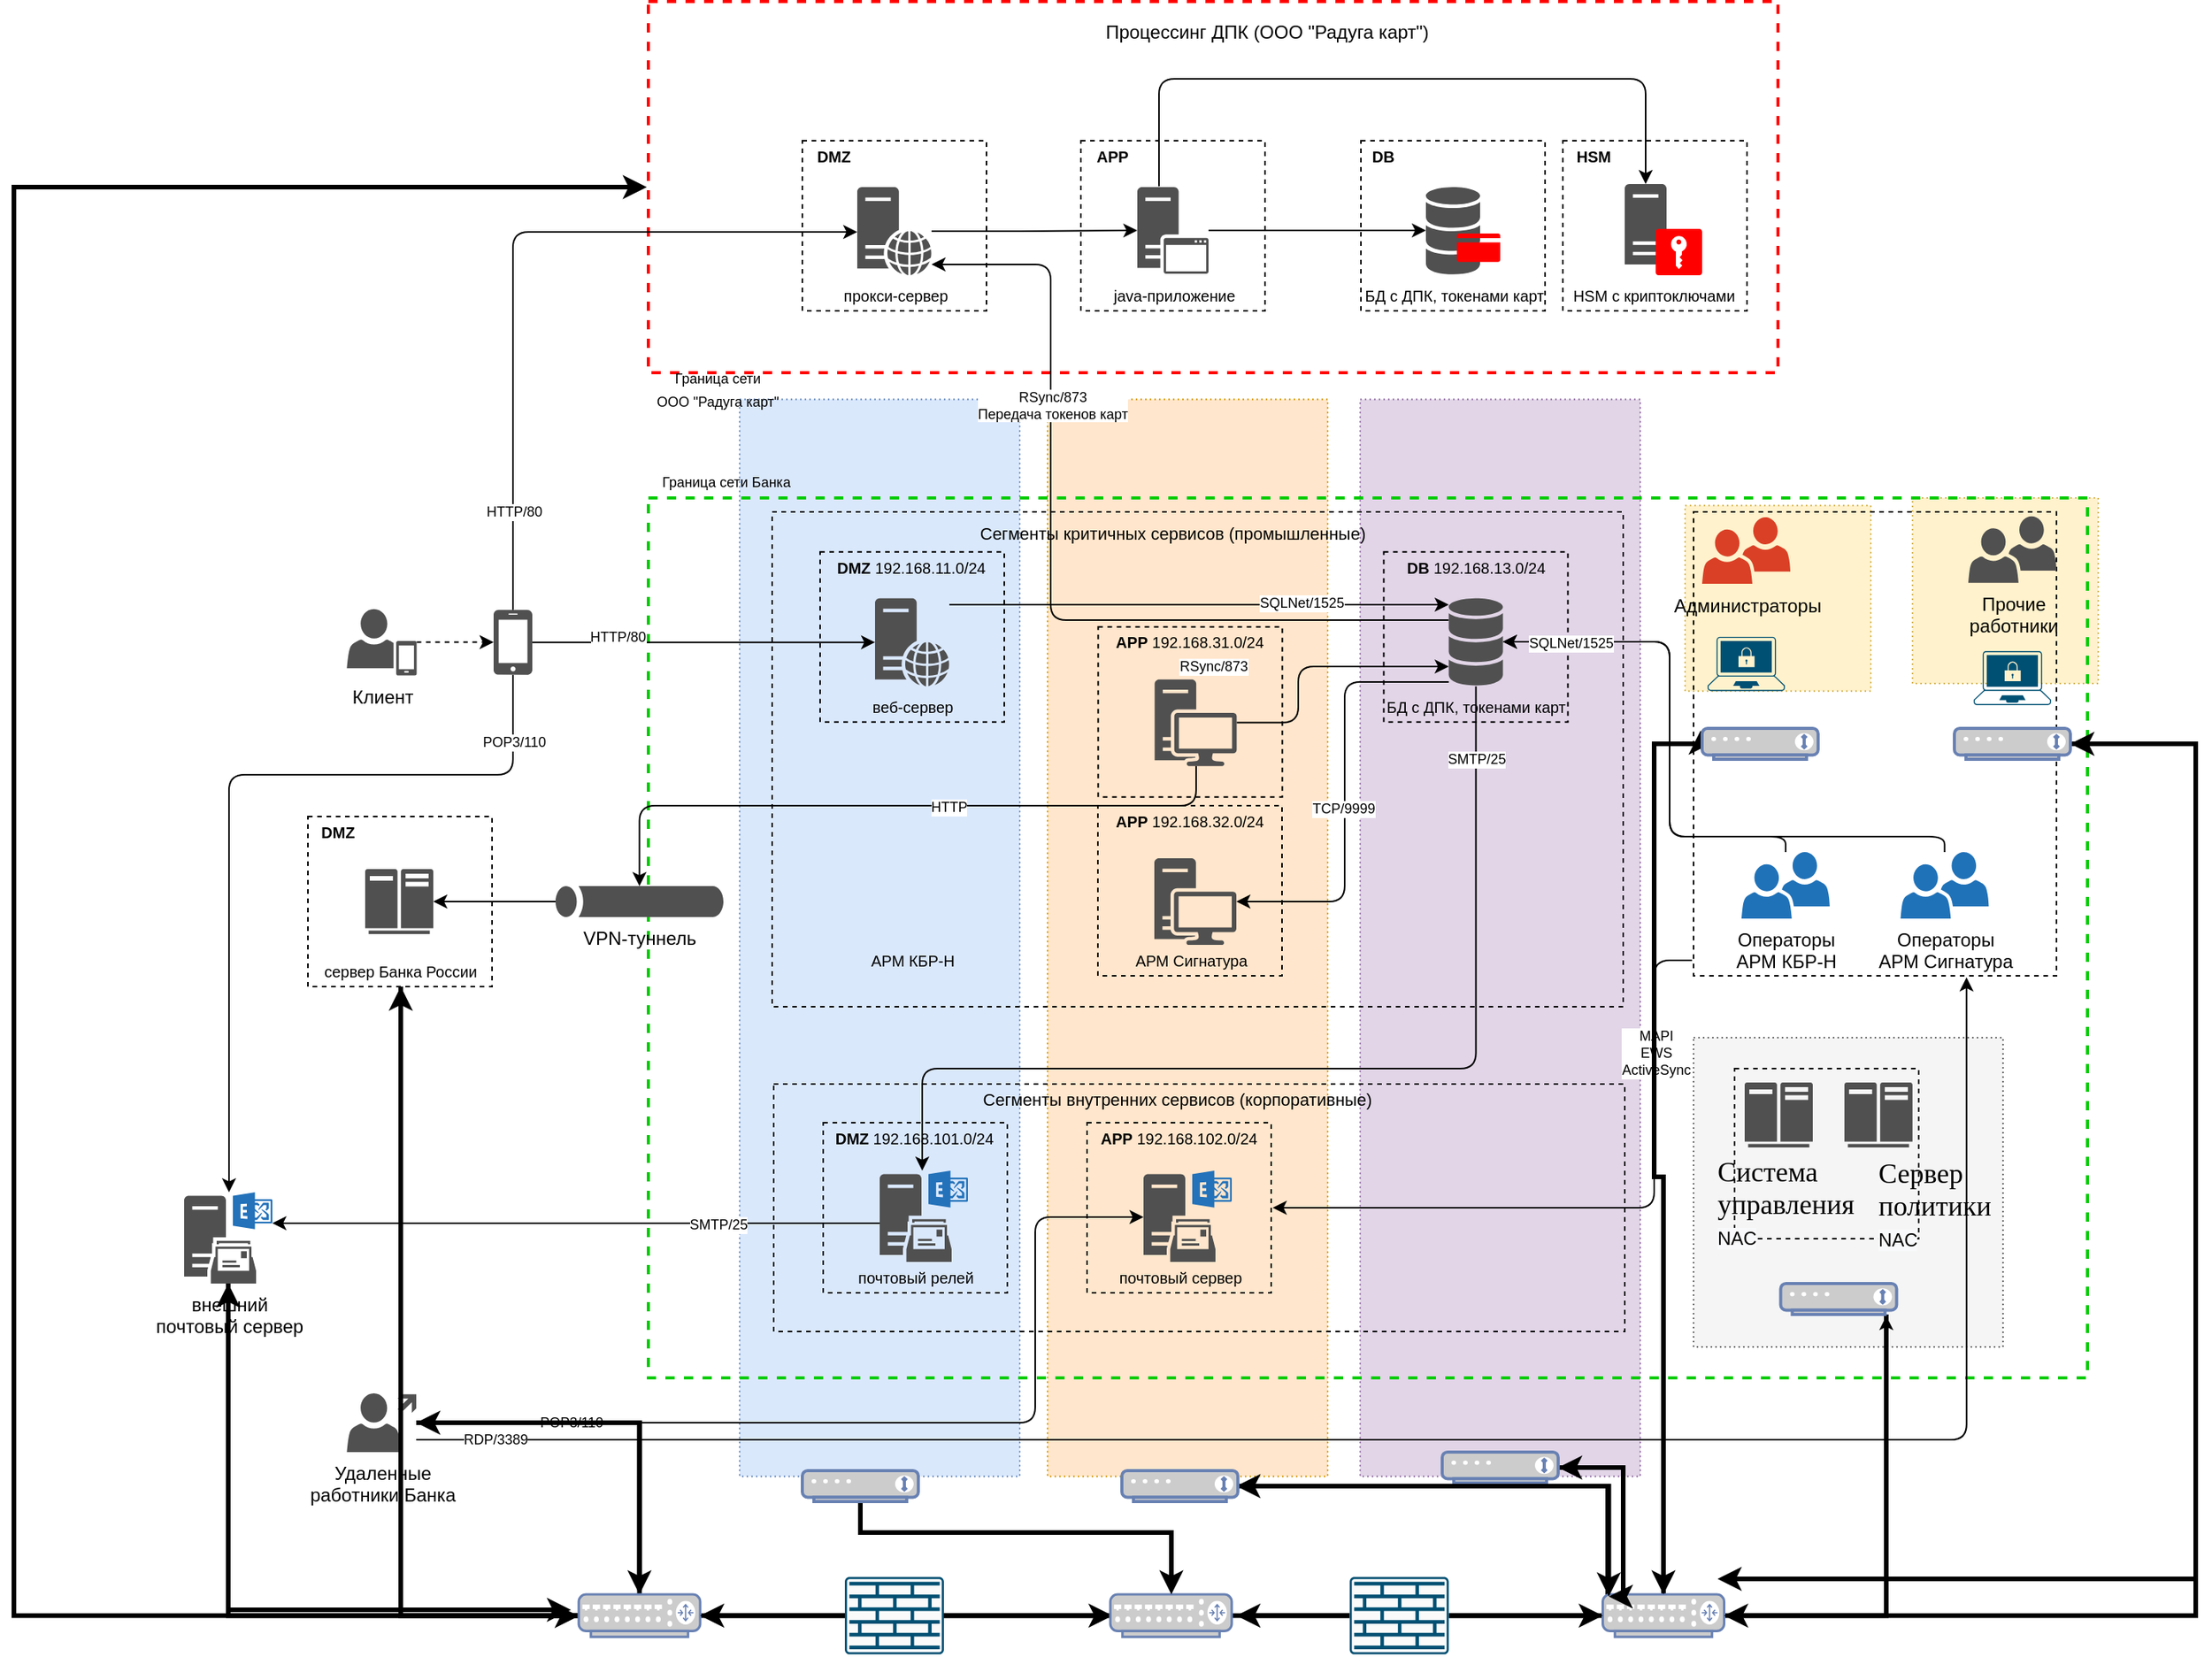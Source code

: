 <mxfile version="15.5.9" type="github">
  <diagram id="C5RBs43oDa-KdzZeNtuy" name="Page-1">
    <mxGraphModel dx="3371" dy="1022" grid="1" gridSize="10" guides="1" tooltips="1" connect="1" arrows="1" fold="1" page="1" pageScale="1" pageWidth="827" pageHeight="1169" math="0" shadow="0">
      <root>
        <mxCell id="WIyWlLk6GJQsqaUBKTNV-0" />
        <mxCell id="WIyWlLk6GJQsqaUBKTNV-1" parent="WIyWlLk6GJQsqaUBKTNV-0" />
        <mxCell id="PLs2SsT15z17GsNhj8Ck-17" value="" style="rounded=0;whiteSpace=wrap;html=1;dashed=1;dashPattern=1 2;fillColor=#fff2cc;strokeColor=#d6b656;" vertex="1" parent="WIyWlLk6GJQsqaUBKTNV-1">
          <mxGeometry x="496.95" y="351" width="120" height="120" as="geometry" />
        </mxCell>
        <mxCell id="PLs2SsT15z17GsNhj8Ck-16" value="" style="rounded=0;whiteSpace=wrap;html=1;dashed=1;dashPattern=1 2;fillColor=#fff2cc;strokeColor=#d6b656;" vertex="1" parent="WIyWlLk6GJQsqaUBKTNV-1">
          <mxGeometry x="350" y="355.82" width="120" height="120" as="geometry" />
        </mxCell>
        <mxCell id="PLs2SsT15z17GsNhj8Ck-9" value="" style="whiteSpace=wrap;html=1;aspect=fixed;dashed=1;dashPattern=1 2;fillColor=#f5f5f5;fontColor=#333333;strokeColor=#666666;" vertex="1" parent="WIyWlLk6GJQsqaUBKTNV-1">
          <mxGeometry x="355.45" y="700" width="200" height="200" as="geometry" />
        </mxCell>
        <mxCell id="PLs2SsT15z17GsNhj8Ck-2" value="" style="rounded=0;whiteSpace=wrap;html=1;dashed=1;dashPattern=1 2;fillColor=#e1d5e7;strokeColor=#9673a6;" vertex="1" parent="WIyWlLk6GJQsqaUBKTNV-1">
          <mxGeometry x="140" y="287.25" width="181" height="696.5" as="geometry" />
        </mxCell>
        <mxCell id="PLs2SsT15z17GsNhj8Ck-1" value="" style="rounded=0;whiteSpace=wrap;html=1;dashed=1;dashPattern=1 2;fillColor=#ffe6cc;strokeColor=#d79b00;" vertex="1" parent="WIyWlLk6GJQsqaUBKTNV-1">
          <mxGeometry x="-62" y="287.25" width="181" height="696.5" as="geometry" />
        </mxCell>
        <mxCell id="PLs2SsT15z17GsNhj8Ck-0" value="" style="rounded=0;whiteSpace=wrap;html=1;dashed=1;dashPattern=1 2;fillColor=#dae8fc;strokeColor=#6c8ebf;" vertex="1" parent="WIyWlLk6GJQsqaUBKTNV-1">
          <mxGeometry x="-261" y="287.25" width="181" height="696.5" as="geometry" />
        </mxCell>
        <mxCell id="5QetswFkg2Cd5uMD2sd_-123" value="" style="rounded=0;whiteSpace=wrap;html=1;fillColor=none;dashed=1;strokeWidth=1;perimeterSpacing=1;strokeColor=#000000;" parent="WIyWlLk6GJQsqaUBKTNV-1" vertex="1">
          <mxGeometry x="-240" y="360" width="550" height="320" as="geometry" />
        </mxCell>
        <mxCell id="5QetswFkg2Cd5uMD2sd_-127" value="" style="rounded=0;whiteSpace=wrap;html=1;fillColor=none;dashed=1;strokeWidth=1;perimeterSpacing=1;strokeColor=#000000;" parent="WIyWlLk6GJQsqaUBKTNV-1" vertex="1">
          <mxGeometry x="-540" y="557" width="119" height="110" as="geometry" />
        </mxCell>
        <mxCell id="5QetswFkg2Cd5uMD2sd_-2" value="" style="rounded=0;whiteSpace=wrap;html=1;fillColor=none;dashed=1;strokeWidth=2;perimeterSpacing=1;strokeColor=#00CC00;fontStyle=1" parent="WIyWlLk6GJQsqaUBKTNV-1" vertex="1">
          <mxGeometry x="-320" y="351" width="930" height="569" as="geometry" />
        </mxCell>
        <mxCell id="PLs2SsT15z17GsNhj8Ck-39" style="edgeStyle=orthogonalEdgeStyle;rounded=0;orthogonalLoop=1;jettySize=auto;html=1;endArrow=classic;endFill=1;strokeWidth=3;" edge="1" parent="WIyWlLk6GJQsqaUBKTNV-1" source="5QetswFkg2Cd5uMD2sd_-75">
          <mxGeometry relative="1" as="geometry">
            <mxPoint x="371" y="1050" as="targetPoint" />
            <Array as="points">
              <mxPoint x="680" y="510" />
              <mxPoint x="680" y="1050" />
            </Array>
          </mxGeometry>
        </mxCell>
        <mxCell id="5QetswFkg2Cd5uMD2sd_-75" value="" style="rounded=0;whiteSpace=wrap;html=1;fillColor=none;dashed=1;strokeWidth=1;perimeterSpacing=1;strokeColor=#000000;" parent="WIyWlLk6GJQsqaUBKTNV-1" vertex="1">
          <mxGeometry x="355.45" y="360" width="234.55" height="300" as="geometry" />
        </mxCell>
        <mxCell id="5QetswFkg2Cd5uMD2sd_-124" value="" style="rounded=0;whiteSpace=wrap;html=1;fillColor=none;dashed=1;strokeWidth=1;perimeterSpacing=1;strokeColor=#000000;" parent="WIyWlLk6GJQsqaUBKTNV-1" vertex="1">
          <mxGeometry x="-239" y="730" width="550" height="160" as="geometry" />
        </mxCell>
        <mxCell id="5QetswFkg2Cd5uMD2sd_-97" value="" style="rounded=0;whiteSpace=wrap;html=1;fillColor=none;dashed=1;strokeWidth=1;perimeterSpacing=1;strokeColor=#000000;" parent="WIyWlLk6GJQsqaUBKTNV-1" vertex="1">
          <mxGeometry x="-29.3" y="434.32" width="119" height="110" as="geometry" />
        </mxCell>
        <mxCell id="5QetswFkg2Cd5uMD2sd_-0" value="" style="rounded=0;whiteSpace=wrap;html=1;fillColor=none;dashed=1;strokeWidth=2;perimeterSpacing=1;strokeColor=#FF0000;" parent="WIyWlLk6GJQsqaUBKTNV-1" vertex="1">
          <mxGeometry x="-320" y="30" width="730" height="240" as="geometry" />
        </mxCell>
        <mxCell id="5QetswFkg2Cd5uMD2sd_-38" style="edgeStyle=orthogonalEdgeStyle;rounded=1;orthogonalLoop=1;jettySize=auto;html=1;startArrow=none;startFill=0;endArrow=classic;endFill=1;strokeWidth=1;" parent="WIyWlLk6GJQsqaUBKTNV-1" source="5QetswFkg2Cd5uMD2sd_-12" target="5QetswFkg2Cd5uMD2sd_-13" edge="1">
          <mxGeometry relative="1" as="geometry" />
        </mxCell>
        <mxCell id="5QetswFkg2Cd5uMD2sd_-3" value="" style="rounded=0;whiteSpace=wrap;html=1;fillColor=none;dashed=1;strokeWidth=1;perimeterSpacing=1;strokeColor=#000000;" parent="WIyWlLk6GJQsqaUBKTNV-1" vertex="1">
          <mxGeometry x="-220.5" y="120" width="119" height="110" as="geometry" />
        </mxCell>
        <mxCell id="5QetswFkg2Cd5uMD2sd_-35" style="edgeStyle=orthogonalEdgeStyle;rounded=1;orthogonalLoop=1;jettySize=auto;html=1;strokeWidth=1;" parent="WIyWlLk6GJQsqaUBKTNV-1" target="5QetswFkg2Cd5uMD2sd_-20" edge="1">
          <mxGeometry relative="1" as="geometry">
            <mxPoint x="10" y="148" as="sourcePoint" />
            <Array as="points">
              <mxPoint x="10" y="150" />
              <mxPoint x="10" y="80" />
              <mxPoint x="325" y="80" />
            </Array>
          </mxGeometry>
        </mxCell>
        <mxCell id="5QetswFkg2Cd5uMD2sd_-5" value="" style="rounded=0;whiteSpace=wrap;html=1;fillColor=none;dashed=1;strokeWidth=1;perimeterSpacing=1;strokeColor=#000000;" parent="WIyWlLk6GJQsqaUBKTNV-1" vertex="1">
          <mxGeometry x="-40.5" y="120" width="119" height="110" as="geometry" />
        </mxCell>
        <mxCell id="5QetswFkg2Cd5uMD2sd_-6" value="" style="rounded=0;whiteSpace=wrap;html=1;fillColor=none;dashed=1;strokeWidth=1;perimeterSpacing=1;strokeColor=#000000;" parent="WIyWlLk6GJQsqaUBKTNV-1" vertex="1">
          <mxGeometry x="140.5" y="120" width="119" height="110" as="geometry" />
        </mxCell>
        <mxCell id="5QetswFkg2Cd5uMD2sd_-7" value="" style="rounded=0;whiteSpace=wrap;html=1;fillColor=none;dashed=1;strokeWidth=1;perimeterSpacing=1;strokeColor=#000000;" parent="WIyWlLk6GJQsqaUBKTNV-1" vertex="1">
          <mxGeometry x="271" y="120" width="119" height="110" as="geometry" />
        </mxCell>
        <mxCell id="5QetswFkg2Cd5uMD2sd_-8" value="Процессинг ДПК (ООО &quot;Радуга карт&quot;)" style="text;html=1;strokeColor=none;fillColor=none;align=center;verticalAlign=middle;whiteSpace=wrap;rounded=0;dashed=1;" parent="WIyWlLk6GJQsqaUBKTNV-1" vertex="1">
          <mxGeometry x="-80" y="40" width="320" height="20" as="geometry" />
        </mxCell>
        <mxCell id="5QetswFkg2Cd5uMD2sd_-36" style="edgeStyle=orthogonalEdgeStyle;rounded=1;orthogonalLoop=1;jettySize=auto;html=1;strokeWidth=1;startArrow=classic;startFill=1;endArrow=none;endFill=0;" parent="WIyWlLk6GJQsqaUBKTNV-1" source="5QetswFkg2Cd5uMD2sd_-11" edge="1">
          <mxGeometry relative="1" as="geometry">
            <mxPoint x="42" y="178" as="targetPoint" />
          </mxGeometry>
        </mxCell>
        <mxCell id="5QetswFkg2Cd5uMD2sd_-12" value="" style="pointerEvents=1;shadow=0;dashed=0;html=1;strokeColor=none;fillColor=#505050;labelPosition=center;verticalLabelPosition=bottom;verticalAlign=top;outlineConnect=0;align=center;shape=mxgraph.office.servers.web_server;" parent="WIyWlLk6GJQsqaUBKTNV-1" vertex="1">
          <mxGeometry x="-185" y="150" width="48" height="57" as="geometry" />
        </mxCell>
        <mxCell id="5QetswFkg2Cd5uMD2sd_-39" style="edgeStyle=orthogonalEdgeStyle;rounded=1;orthogonalLoop=1;jettySize=auto;html=1;startArrow=none;startFill=0;endArrow=classic;endFill=1;strokeWidth=1;" parent="WIyWlLk6GJQsqaUBKTNV-1" source="5QetswFkg2Cd5uMD2sd_-14" target="5QetswFkg2Cd5uMD2sd_-12" edge="1">
          <mxGeometry relative="1" as="geometry">
            <Array as="points">
              <mxPoint x="-407" y="179" />
            </Array>
          </mxGeometry>
        </mxCell>
        <mxCell id="5QetswFkg2Cd5uMD2sd_-131" value="HTTP/80" style="text;html=1;align=center;verticalAlign=middle;resizable=0;points=[];labelBackgroundColor=#ffffff;fontSize=9;" parent="5QetswFkg2Cd5uMD2sd_-39" vertex="1" connectable="0">
          <mxGeometry x="-0.257" y="1" relative="1" as="geometry">
            <mxPoint x="1.07" y="109.54" as="offset" />
          </mxGeometry>
        </mxCell>
        <mxCell id="5QetswFkg2Cd5uMD2sd_-89" style="edgeStyle=orthogonalEdgeStyle;rounded=1;orthogonalLoop=1;jettySize=auto;html=1;startArrow=none;startFill=0;endArrow=classic;endFill=1;strokeWidth=1;" parent="WIyWlLk6GJQsqaUBKTNV-1" source="5QetswFkg2Cd5uMD2sd_-14" target="5QetswFkg2Cd5uMD2sd_-72" edge="1">
          <mxGeometry relative="1" as="geometry">
            <Array as="points">
              <mxPoint x="-408" y="530" />
              <mxPoint x="-591" y="530" />
            </Array>
          </mxGeometry>
        </mxCell>
        <mxCell id="5QetswFkg2Cd5uMD2sd_-133" value="POP3/110" style="text;html=1;align=center;verticalAlign=middle;resizable=0;points=[];labelBackgroundColor=#ffffff;fontSize=9;" parent="5QetswFkg2Cd5uMD2sd_-89" vertex="1" connectable="0">
          <mxGeometry x="-0.015" y="3" relative="1" as="geometry">
            <mxPoint x="180.5" y="-28.11" as="offset" />
          </mxGeometry>
        </mxCell>
        <mxCell id="5QetswFkg2Cd5uMD2sd_-90" style="edgeStyle=orthogonalEdgeStyle;rounded=1;orthogonalLoop=1;jettySize=auto;html=1;startArrow=none;startFill=0;endArrow=classic;endFill=1;strokeWidth=1;" parent="WIyWlLk6GJQsqaUBKTNV-1" source="5QetswFkg2Cd5uMD2sd_-14" target="5QetswFkg2Cd5uMD2sd_-47" edge="1">
          <mxGeometry relative="1" as="geometry" />
        </mxCell>
        <mxCell id="5QetswFkg2Cd5uMD2sd_-132" value="HTTP/80" style="text;html=1;align=center;verticalAlign=middle;resizable=0;points=[];labelBackgroundColor=#ffffff;fontSize=9;" parent="5QetswFkg2Cd5uMD2sd_-90" vertex="1" connectable="0">
          <mxGeometry x="-0.745" y="3" relative="1" as="geometry">
            <mxPoint x="26.43" y="-0.5" as="offset" />
          </mxGeometry>
        </mxCell>
        <mxCell id="5QetswFkg2Cd5uMD2sd_-14" value="" style="pointerEvents=1;shadow=0;dashed=0;html=1;strokeColor=none;fillColor=#505050;labelPosition=center;verticalLabelPosition=bottom;verticalAlign=top;outlineConnect=0;align=center;shape=mxgraph.office.devices.cell_phone_iphone_standalone;" parent="WIyWlLk6GJQsqaUBKTNV-1" vertex="1">
          <mxGeometry x="-420" y="423.32" width="25" height="42" as="geometry" />
        </mxCell>
        <mxCell id="5QetswFkg2Cd5uMD2sd_-22" value="" style="group" parent="WIyWlLk6GJQsqaUBKTNV-1" vertex="1" connectable="0">
          <mxGeometry x="311" y="148" width="50" height="59" as="geometry" />
        </mxCell>
        <mxCell id="5QetswFkg2Cd5uMD2sd_-20" value="" style="pointerEvents=1;shadow=0;dashed=0;html=1;strokeColor=none;fillColor=#505050;labelPosition=center;verticalLabelPosition=bottom;verticalAlign=top;outlineConnect=0;align=center;shape=mxgraph.office.servers.server_generic;" parent="5QetswFkg2Cd5uMD2sd_-22" vertex="1">
          <mxGeometry width="27" height="52" as="geometry" />
        </mxCell>
        <mxCell id="5QetswFkg2Cd5uMD2sd_-21" value="" style="pointerEvents=1;shadow=0;dashed=0;html=1;strokeColor=none;fillColor=#FF0000;labelPosition=center;verticalLabelPosition=bottom;verticalAlign=top;outlineConnect=0;align=center;shape=mxgraph.office.security.management_role;" parent="5QetswFkg2Cd5uMD2sd_-22" vertex="1">
          <mxGeometry x="20" y="29" width="30" height="30" as="geometry" />
        </mxCell>
        <mxCell id="5QetswFkg2Cd5uMD2sd_-23" value="&lt;font style=&quot;font-size: 9px&quot;&gt;Граница сети&lt;br&gt;ООО &quot;Радуга карт&quot;&lt;/font&gt;" style="text;html=1;strokeColor=none;fillColor=none;align=center;verticalAlign=middle;whiteSpace=wrap;rounded=0;dashed=1;" parent="WIyWlLk6GJQsqaUBKTNV-1" vertex="1">
          <mxGeometry x="-350" y="260" width="150" height="40" as="geometry" />
        </mxCell>
        <mxCell id="5QetswFkg2Cd5uMD2sd_-24" value="&lt;font style=&quot;font-size: 9px&quot;&gt;Граница сети Банка&lt;br&gt;&lt;/font&gt;" style="text;html=1;strokeColor=none;fillColor=none;align=center;verticalAlign=middle;whiteSpace=wrap;rounded=0;dashed=1;" parent="WIyWlLk6GJQsqaUBKTNV-1" vertex="1">
          <mxGeometry x="-350" y="320" width="161" height="40" as="geometry" />
        </mxCell>
        <mxCell id="5QetswFkg2Cd5uMD2sd_-25" value="&lt;font style=&quot;font-size: 10px&quot;&gt;&lt;b&gt;DMZ&lt;/b&gt;&lt;/font&gt;" style="text;html=1;strokeColor=none;fillColor=none;align=center;verticalAlign=middle;whiteSpace=wrap;rounded=0;dashed=1;" parent="WIyWlLk6GJQsqaUBKTNV-1" vertex="1">
          <mxGeometry x="-221.5" y="120" width="41.5" height="20" as="geometry" />
        </mxCell>
        <mxCell id="5QetswFkg2Cd5uMD2sd_-28" value="&lt;font style=&quot;font-size: 10px&quot;&gt;&lt;b&gt;APP&lt;/b&gt;&lt;/font&gt;" style="text;html=1;strokeColor=none;fillColor=none;align=center;verticalAlign=middle;whiteSpace=wrap;rounded=0;dashed=1;" parent="WIyWlLk6GJQsqaUBKTNV-1" vertex="1">
          <mxGeometry x="-41.5" y="120" width="41.5" height="20" as="geometry" />
        </mxCell>
        <mxCell id="5QetswFkg2Cd5uMD2sd_-29" value="&lt;font style=&quot;font-size: 10px&quot;&gt;&lt;b&gt;DB&lt;/b&gt;&lt;/font&gt;" style="text;html=1;strokeColor=none;fillColor=none;align=center;verticalAlign=middle;whiteSpace=wrap;rounded=0;dashed=1;" parent="WIyWlLk6GJQsqaUBKTNV-1" vertex="1">
          <mxGeometry x="140" y="120" width="30" height="20" as="geometry" />
        </mxCell>
        <mxCell id="5QetswFkg2Cd5uMD2sd_-30" value="&lt;font style=&quot;font-size: 10px&quot;&gt;&lt;b&gt;HSM&lt;/b&gt;&lt;/font&gt;" style="text;html=1;strokeColor=none;fillColor=none;align=center;verticalAlign=middle;whiteSpace=wrap;rounded=0;dashed=1;" parent="WIyWlLk6GJQsqaUBKTNV-1" vertex="1">
          <mxGeometry x="270.5" y="120" width="39.5" height="20" as="geometry" />
        </mxCell>
        <mxCell id="5QetswFkg2Cd5uMD2sd_-31" value="&lt;span style=&quot;font-size: 10px&quot;&gt;прокси-сервер&lt;/span&gt;" style="text;html=1;strokeColor=none;fillColor=none;align=center;verticalAlign=middle;whiteSpace=wrap;rounded=0;dashed=1;" parent="WIyWlLk6GJQsqaUBKTNV-1" vertex="1">
          <mxGeometry x="-220.5" y="210" width="120" height="20" as="geometry" />
        </mxCell>
        <mxCell id="5QetswFkg2Cd5uMD2sd_-32" value="&lt;span style=&quot;font-size: 10px&quot;&gt;java-приложение&lt;/span&gt;" style="text;html=1;strokeColor=none;fillColor=none;align=center;verticalAlign=middle;whiteSpace=wrap;rounded=0;dashed=1;" parent="WIyWlLk6GJQsqaUBKTNV-1" vertex="1">
          <mxGeometry x="-40.5" y="210" width="120" height="20" as="geometry" />
        </mxCell>
        <mxCell id="5QetswFkg2Cd5uMD2sd_-33" value="&lt;span style=&quot;font-size: 10px&quot;&gt;БД с ДПК, токенами карт&lt;/span&gt;" style="text;html=1;strokeColor=none;fillColor=none;align=center;verticalAlign=middle;whiteSpace=wrap;rounded=0;dashed=1;" parent="WIyWlLk6GJQsqaUBKTNV-1" vertex="1">
          <mxGeometry x="140.5" y="210" width="120" height="20" as="geometry" />
        </mxCell>
        <mxCell id="5QetswFkg2Cd5uMD2sd_-34" value="&lt;span style=&quot;font-size: 10px&quot;&gt;HSM с криптоключами&lt;/span&gt;" style="text;html=1;strokeColor=none;fillColor=none;align=center;verticalAlign=middle;whiteSpace=wrap;rounded=0;dashed=1;" parent="WIyWlLk6GJQsqaUBKTNV-1" vertex="1">
          <mxGeometry x="270" y="210" width="120" height="20" as="geometry" />
        </mxCell>
        <mxCell id="5QetswFkg2Cd5uMD2sd_-13" value="" style="pointerEvents=1;shadow=0;dashed=0;html=1;strokeColor=none;fillColor=#505050;labelPosition=center;verticalLabelPosition=bottom;verticalAlign=top;outlineConnect=0;align=center;shape=mxgraph.office.servers.application_server;" parent="WIyWlLk6GJQsqaUBKTNV-1" vertex="1">
          <mxGeometry x="-4" y="150" width="46" height="56" as="geometry" />
        </mxCell>
        <mxCell id="5QetswFkg2Cd5uMD2sd_-41" style="edgeStyle=orthogonalEdgeStyle;rounded=1;orthogonalLoop=1;jettySize=auto;html=1;startArrow=none;startFill=0;endArrow=classic;endFill=1;strokeWidth=1;dashed=1;" parent="WIyWlLk6GJQsqaUBKTNV-1" source="5QetswFkg2Cd5uMD2sd_-135" target="5QetswFkg2Cd5uMD2sd_-14" edge="1">
          <mxGeometry relative="1" as="geometry">
            <mxPoint x="-470.0" y="444.32" as="sourcePoint" />
          </mxGeometry>
        </mxCell>
        <mxCell id="5QetswFkg2Cd5uMD2sd_-42" value="" style="rounded=0;whiteSpace=wrap;html=1;fillColor=none;dashed=1;strokeWidth=1;perimeterSpacing=1;strokeColor=#000000;" parent="WIyWlLk6GJQsqaUBKTNV-1" vertex="1">
          <mxGeometry x="155.25" y="385.82" width="119" height="110" as="geometry" />
        </mxCell>
        <mxCell id="5QetswFkg2Cd5uMD2sd_-91" style="edgeStyle=orthogonalEdgeStyle;rounded=1;orthogonalLoop=1;jettySize=auto;html=1;startArrow=classic;startFill=1;endArrow=none;endFill=0;strokeWidth=1;" parent="WIyWlLk6GJQsqaUBKTNV-1" source="5QetswFkg2Cd5uMD2sd_-43" target="5QetswFkg2Cd5uMD2sd_-47" edge="1">
          <mxGeometry relative="1" as="geometry">
            <Array as="points">
              <mxPoint x="120" y="420" />
              <mxPoint x="120" y="420" />
            </Array>
          </mxGeometry>
        </mxCell>
        <mxCell id="5QetswFkg2Cd5uMD2sd_-143" value="SQLNet/1525" style="text;html=1;align=center;verticalAlign=middle;resizable=0;points=[];labelBackgroundColor=#ffffff;fontSize=9;" parent="5QetswFkg2Cd5uMD2sd_-91" vertex="1" connectable="0">
          <mxGeometry x="-0.404" y="-1" relative="1" as="geometry">
            <mxPoint as="offset" />
          </mxGeometry>
        </mxCell>
        <mxCell id="5QetswFkg2Cd5uMD2sd_-92" style="edgeStyle=orthogonalEdgeStyle;rounded=1;orthogonalLoop=1;jettySize=auto;html=1;startArrow=none;startFill=0;endArrow=classic;endFill=1;strokeWidth=1;" parent="WIyWlLk6GJQsqaUBKTNV-1" source="5QetswFkg2Cd5uMD2sd_-43" target="5QetswFkg2Cd5uMD2sd_-12" edge="1">
          <mxGeometry relative="1" as="geometry">
            <Array as="points">
              <mxPoint x="-60" y="430" />
              <mxPoint x="-60" y="200" />
            </Array>
          </mxGeometry>
        </mxCell>
        <mxCell id="5QetswFkg2Cd5uMD2sd_-150" value="RSync/873&lt;br&gt;Передача токенов карт" style="text;html=1;align=center;verticalAlign=middle;resizable=0;points=[];labelBackgroundColor=#ffffff;fontSize=9;" parent="5QetswFkg2Cd5uMD2sd_-92" vertex="1" connectable="0">
          <mxGeometry x="0.407" y="-1" relative="1" as="geometry">
            <mxPoint as="offset" />
          </mxGeometry>
        </mxCell>
        <mxCell id="5QetswFkg2Cd5uMD2sd_-94" style="edgeStyle=orthogonalEdgeStyle;rounded=1;orthogonalLoop=1;jettySize=auto;html=1;startArrow=none;startFill=0;endArrow=classic;endFill=1;strokeWidth=1;" parent="WIyWlLk6GJQsqaUBKTNV-1" source="5QetswFkg2Cd5uMD2sd_-43" target="5QetswFkg2Cd5uMD2sd_-66" edge="1">
          <mxGeometry relative="1" as="geometry">
            <Array as="points">
              <mxPoint x="215" y="720" />
              <mxPoint x="-143" y="720" />
            </Array>
          </mxGeometry>
        </mxCell>
        <mxCell id="5QetswFkg2Cd5uMD2sd_-136" value="SMTP/25" style="text;html=1;align=center;verticalAlign=middle;resizable=0;points=[];labelBackgroundColor=#ffffff;fontSize=9;" parent="5QetswFkg2Cd5uMD2sd_-94" vertex="1" connectable="0">
          <mxGeometry x="0.636" y="3" relative="1" as="geometry">
            <mxPoint x="301.77" y="-203" as="offset" />
          </mxGeometry>
        </mxCell>
        <mxCell id="5QetswFkg2Cd5uMD2sd_-43" value="" style="shadow=0;dashed=0;html=1;strokeColor=none;fillColor=#505050;labelPosition=center;verticalLabelPosition=bottom;verticalAlign=top;outlineConnect=0;align=center;shape=mxgraph.office.databases.database_mini_3;" parent="WIyWlLk6GJQsqaUBKTNV-1" vertex="1">
          <mxGeometry x="197.25" y="415.82" width="35" height="57" as="geometry" />
        </mxCell>
        <mxCell id="5QetswFkg2Cd5uMD2sd_-44" value="&lt;font style=&quot;font-size: 10px&quot;&gt;&lt;b&gt;DB&lt;/b&gt; 192.168.13.0/24&lt;/font&gt;" style="text;html=1;strokeColor=none;fillColor=none;align=center;verticalAlign=middle;whiteSpace=wrap;rounded=0;dashed=1;" parent="WIyWlLk6GJQsqaUBKTNV-1" vertex="1">
          <mxGeometry x="154.75" y="385.82" width="120" height="20" as="geometry" />
        </mxCell>
        <mxCell id="5QetswFkg2Cd5uMD2sd_-45" value="&lt;span style=&quot;font-size: 10px&quot;&gt;БД с ДПК, токенами карт&lt;/span&gt;" style="text;html=1;strokeColor=none;fillColor=none;align=center;verticalAlign=middle;whiteSpace=wrap;rounded=0;dashed=1;" parent="WIyWlLk6GJQsqaUBKTNV-1" vertex="1">
          <mxGeometry x="155.25" y="475.82" width="120" height="20" as="geometry" />
        </mxCell>
        <mxCell id="5QetswFkg2Cd5uMD2sd_-46" value="" style="rounded=0;whiteSpace=wrap;html=1;fillColor=none;dashed=1;strokeWidth=1;perimeterSpacing=1;strokeColor=#000000;" parent="WIyWlLk6GJQsqaUBKTNV-1" vertex="1">
          <mxGeometry x="-209" y="385.82" width="119" height="110" as="geometry" />
        </mxCell>
        <mxCell id="5QetswFkg2Cd5uMD2sd_-47" value="" style="pointerEvents=1;shadow=0;dashed=0;html=1;strokeColor=none;fillColor=#505050;labelPosition=center;verticalLabelPosition=bottom;verticalAlign=top;outlineConnect=0;align=center;shape=mxgraph.office.servers.web_server;" parent="WIyWlLk6GJQsqaUBKTNV-1" vertex="1">
          <mxGeometry x="-173.5" y="415.82" width="48" height="57" as="geometry" />
        </mxCell>
        <mxCell id="5QetswFkg2Cd5uMD2sd_-48" value="&lt;font style=&quot;font-size: 10px&quot;&gt;&lt;b&gt;DMZ&lt;/b&gt; 192.168.11.0/24&lt;/font&gt;" style="text;html=1;strokeColor=none;fillColor=none;align=center;verticalAlign=middle;whiteSpace=wrap;rounded=0;dashed=1;" parent="WIyWlLk6GJQsqaUBKTNV-1" vertex="1">
          <mxGeometry x="-210" y="385.82" width="120" height="20" as="geometry" />
        </mxCell>
        <mxCell id="5QetswFkg2Cd5uMD2sd_-49" value="&lt;span style=&quot;font-size: 10px&quot;&gt;веб-сервер&lt;/span&gt;" style="text;html=1;strokeColor=none;fillColor=none;align=center;verticalAlign=middle;whiteSpace=wrap;rounded=0;dashed=1;" parent="WIyWlLk6GJQsqaUBKTNV-1" vertex="1">
          <mxGeometry x="-209" y="475.82" width="120" height="20" as="geometry" />
        </mxCell>
        <mxCell id="5QetswFkg2Cd5uMD2sd_-50" value="" style="rounded=0;whiteSpace=wrap;html=1;fillColor=none;dashed=1;strokeWidth=1;perimeterSpacing=1;strokeColor=#000000;" parent="WIyWlLk6GJQsqaUBKTNV-1" vertex="1">
          <mxGeometry x="-207" y="755" width="119" height="110" as="geometry" />
        </mxCell>
        <mxCell id="5QetswFkg2Cd5uMD2sd_-52" value="&lt;font style=&quot;font-size: 10px&quot;&gt;&lt;b&gt;DMZ&lt;/b&gt; 192.168.101.0/24&lt;/font&gt;" style="text;html=1;strokeColor=none;fillColor=none;align=center;verticalAlign=middle;whiteSpace=wrap;rounded=0;dashed=1;" parent="WIyWlLk6GJQsqaUBKTNV-1" vertex="1">
          <mxGeometry x="-208" y="755" width="120" height="20" as="geometry" />
        </mxCell>
        <mxCell id="5QetswFkg2Cd5uMD2sd_-53" value="&lt;span style=&quot;font-size: 10px&quot;&gt;почтовый релей&lt;/span&gt;" style="text;html=1;strokeColor=none;fillColor=none;align=center;verticalAlign=middle;whiteSpace=wrap;rounded=0;dashed=1;" parent="WIyWlLk6GJQsqaUBKTNV-1" vertex="1">
          <mxGeometry x="-207" y="845" width="120" height="20" as="geometry" />
        </mxCell>
        <mxCell id="5QetswFkg2Cd5uMD2sd_-63" value="" style="group" parent="WIyWlLk6GJQsqaUBKTNV-1" vertex="1" connectable="0">
          <mxGeometry x="182.5" y="150" width="48.03" height="57" as="geometry" />
        </mxCell>
        <mxCell id="5QetswFkg2Cd5uMD2sd_-11" value="" style="shadow=0;dashed=0;html=1;strokeColor=none;fillColor=#505050;labelPosition=center;verticalLabelPosition=bottom;verticalAlign=top;outlineConnect=0;align=center;shape=mxgraph.office.databases.database_mini_3;" parent="5QetswFkg2Cd5uMD2sd_-63" vertex="1">
          <mxGeometry width="35" height="57" as="geometry" />
        </mxCell>
        <mxCell id="5QetswFkg2Cd5uMD2sd_-60" value="" style="pointerEvents=1;shadow=0;dashed=0;html=1;strokeColor=none;fillColor=#FF0000;labelPosition=center;verticalLabelPosition=bottom;verticalAlign=top;outlineConnect=0;align=center;shape=mxgraph.office.concepts.credit_card;" parent="5QetswFkg2Cd5uMD2sd_-63" vertex="1">
          <mxGeometry x="20" y="30" width="28.03" height="18.35" as="geometry" />
        </mxCell>
        <mxCell id="5QetswFkg2Cd5uMD2sd_-66" value="" style="pointerEvents=1;shadow=0;dashed=0;html=1;strokeColor=none;fillColor=#505050;labelPosition=center;verticalLabelPosition=bottom;verticalAlign=top;outlineConnect=0;align=center;shape=mxgraph.office.servers.exchange_mailbox_server;labelBackgroundColor=none;" parent="WIyWlLk6GJQsqaUBKTNV-1" vertex="1">
          <mxGeometry x="-170.5" y="786" width="57" height="59" as="geometry" />
        </mxCell>
        <mxCell id="5QetswFkg2Cd5uMD2sd_-68" value="" style="rounded=0;whiteSpace=wrap;html=1;fillColor=none;dashed=1;strokeWidth=1;perimeterSpacing=1;strokeColor=#000000;" parent="WIyWlLk6GJQsqaUBKTNV-1" vertex="1">
          <mxGeometry x="-36.5" y="755" width="119" height="110" as="geometry" />
        </mxCell>
        <mxCell id="5QetswFkg2Cd5uMD2sd_-69" value="&lt;font style=&quot;font-size: 10px&quot;&gt;&lt;b&gt;APP&lt;/b&gt; 192.168.102.0/24&lt;/font&gt;" style="text;html=1;strokeColor=none;fillColor=none;align=center;verticalAlign=middle;whiteSpace=wrap;rounded=0;dashed=1;" parent="WIyWlLk6GJQsqaUBKTNV-1" vertex="1">
          <mxGeometry x="-37.5" y="755" width="120" height="20" as="geometry" />
        </mxCell>
        <mxCell id="5QetswFkg2Cd5uMD2sd_-70" value="&lt;span style=&quot;font-size: 10px&quot;&gt;почтовый сервер&lt;/span&gt;" style="text;html=1;strokeColor=none;fillColor=none;align=center;verticalAlign=middle;whiteSpace=wrap;rounded=0;dashed=1;" parent="WIyWlLk6GJQsqaUBKTNV-1" vertex="1">
          <mxGeometry x="-36.5" y="845" width="120" height="20" as="geometry" />
        </mxCell>
        <mxCell id="5QetswFkg2Cd5uMD2sd_-71" value="" style="pointerEvents=1;shadow=0;dashed=0;html=1;strokeColor=none;fillColor=#505050;labelPosition=center;verticalLabelPosition=bottom;verticalAlign=top;outlineConnect=0;align=center;shape=mxgraph.office.servers.exchange_mailbox_server;labelBackgroundColor=none;" parent="WIyWlLk6GJQsqaUBKTNV-1" vertex="1">
          <mxGeometry y="786" width="57" height="59" as="geometry" />
        </mxCell>
        <mxCell id="5QetswFkg2Cd5uMD2sd_-93" style="edgeStyle=orthogonalEdgeStyle;rounded=1;orthogonalLoop=1;jettySize=auto;html=1;startArrow=classic;startFill=1;endArrow=none;endFill=0;strokeWidth=1;" parent="WIyWlLk6GJQsqaUBKTNV-1" source="5QetswFkg2Cd5uMD2sd_-72" target="5QetswFkg2Cd5uMD2sd_-66" edge="1">
          <mxGeometry relative="1" as="geometry">
            <Array as="points">
              <mxPoint x="-240" y="820" />
              <mxPoint x="-240" y="820" />
            </Array>
          </mxGeometry>
        </mxCell>
        <mxCell id="5QetswFkg2Cd5uMD2sd_-144" value="SMTP/25" style="text;html=1;align=center;verticalAlign=middle;resizable=0;points=[];labelBackgroundColor=#ffffff;fontSize=9;" parent="5QetswFkg2Cd5uMD2sd_-93" vertex="1" connectable="0">
          <mxGeometry x="0.646" y="-112" relative="1" as="geometry">
            <mxPoint x="-35" y="-111" as="offset" />
          </mxGeometry>
        </mxCell>
        <mxCell id="PLs2SsT15z17GsNhj8Ck-54" style="edgeStyle=orthogonalEdgeStyle;rounded=0;orthogonalLoop=1;jettySize=auto;html=1;endArrow=classic;endFill=1;strokeColor=#000000;strokeWidth=3;" edge="1" parent="WIyWlLk6GJQsqaUBKTNV-1" source="5QetswFkg2Cd5uMD2sd_-72">
          <mxGeometry relative="1" as="geometry">
            <mxPoint x="-370" y="1070.0" as="targetPoint" />
            <Array as="points">
              <mxPoint x="-591" y="1070" />
            </Array>
          </mxGeometry>
        </mxCell>
        <mxCell id="5QetswFkg2Cd5uMD2sd_-72" value="внешний&lt;br&gt;почтовый сервер" style="pointerEvents=1;shadow=0;dashed=0;html=1;strokeColor=none;fillColor=#505050;labelPosition=center;verticalLabelPosition=bottom;verticalAlign=top;outlineConnect=0;align=center;shape=mxgraph.office.servers.exchange_mailbox_server;labelBackgroundColor=none;" parent="WIyWlLk6GJQsqaUBKTNV-1" vertex="1">
          <mxGeometry x="-620" y="800" width="57" height="59" as="geometry" />
        </mxCell>
        <mxCell id="5QetswFkg2Cd5uMD2sd_-122" style="edgeStyle=orthogonalEdgeStyle;rounded=1;orthogonalLoop=1;jettySize=auto;html=1;startArrow=none;startFill=0;endArrow=classic;endFill=1;strokeWidth=1;" parent="WIyWlLk6GJQsqaUBKTNV-1" source="5QetswFkg2Cd5uMD2sd_-73" target="5QetswFkg2Cd5uMD2sd_-43" edge="1">
          <mxGeometry relative="1" as="geometry">
            <mxPoint x="377.45" y="344.32" as="targetPoint" />
            <Array as="points">
              <mxPoint x="100" y="496" />
              <mxPoint x="100" y="460" />
            </Array>
          </mxGeometry>
        </mxCell>
        <mxCell id="5QetswFkg2Cd5uMD2sd_-73" value="" style="pointerEvents=1;shadow=0;dashed=0;html=1;strokeColor=none;fillColor=#505050;labelPosition=center;verticalLabelPosition=bottom;verticalAlign=top;outlineConnect=0;align=center;shape=mxgraph.office.devices.workstation;labelBackgroundColor=none;" parent="WIyWlLk6GJQsqaUBKTNV-1" vertex="1">
          <mxGeometry x="7.2" y="468.32" width="53" height="56" as="geometry" />
        </mxCell>
        <mxCell id="5QetswFkg2Cd5uMD2sd_-114" style="edgeStyle=orthogonalEdgeStyle;rounded=1;orthogonalLoop=1;jettySize=auto;html=1;entryX=1;entryY=0.5;entryDx=0;entryDy=0;startArrow=none;startFill=0;endArrow=classic;endFill=1;strokeWidth=1;" parent="WIyWlLk6GJQsqaUBKTNV-1" source="5QetswFkg2Cd5uMD2sd_-75" target="5QetswFkg2Cd5uMD2sd_-68" edge="1">
          <mxGeometry relative="1" as="geometry">
            <Array as="points">
              <mxPoint x="330" y="650" />
              <mxPoint x="330" y="810" />
            </Array>
          </mxGeometry>
        </mxCell>
        <mxCell id="5QetswFkg2Cd5uMD2sd_-140" value="MAPI&lt;br&gt;EWS&lt;br&gt;ActiveSync" style="text;html=1;align=center;verticalAlign=middle;resizable=0;points=[];labelBackgroundColor=#ffffff;fontSize=9;" parent="5QetswFkg2Cd5uMD2sd_-114" vertex="1" connectable="0">
          <mxGeometry x="0.849" y="2" relative="1" as="geometry">
            <mxPoint x="214.37" y="-102" as="offset" />
          </mxGeometry>
        </mxCell>
        <mxCell id="5QetswFkg2Cd5uMD2sd_-80" value="Администраторы" style="pointerEvents=1;shadow=0;dashed=0;html=1;strokeColor=none;fillColor=#505050;labelPosition=center;verticalLabelPosition=bottom;verticalAlign=top;outlineConnect=0;align=center;shape=mxgraph.office.users.users_two;fillColor=#DA4026;labelBackgroundColor=none;" parent="WIyWlLk6GJQsqaUBKTNV-1" vertex="1">
          <mxGeometry x="361" y="363.5" width="57" height="43" as="geometry" />
        </mxCell>
        <mxCell id="5QetswFkg2Cd5uMD2sd_-83" value="Прочие&lt;br&gt;работники" style="pointerEvents=1;shadow=0;dashed=0;html=1;strokeColor=none;fillColor=#505050;labelPosition=center;verticalLabelPosition=bottom;verticalAlign=top;outlineConnect=0;align=center;shape=mxgraph.office.users.users_two;labelBackgroundColor=none;" parent="WIyWlLk6GJQsqaUBKTNV-1" vertex="1">
          <mxGeometry x="533" y="362.82" width="57" height="43" as="geometry" />
        </mxCell>
        <mxCell id="5QetswFkg2Cd5uMD2sd_-118" style="edgeStyle=orthogonalEdgeStyle;rounded=1;orthogonalLoop=1;jettySize=auto;html=1;startArrow=none;startFill=0;endArrow=classic;endFill=1;strokeWidth=1;" parent="WIyWlLk6GJQsqaUBKTNV-1" source="5QetswFkg2Cd5uMD2sd_-84" target="5QetswFkg2Cd5uMD2sd_-43" edge="1">
          <mxGeometry relative="1" as="geometry">
            <Array as="points">
              <mxPoint x="415" y="570" />
              <mxPoint x="340" y="570" />
              <mxPoint x="340" y="444" />
            </Array>
          </mxGeometry>
        </mxCell>
        <mxCell id="5QetswFkg2Cd5uMD2sd_-84" value="Операторы&lt;br&gt;АРМ КБР-Н" style="pointerEvents=1;shadow=0;dashed=0;html=1;strokeColor=none;fillColor=#505050;labelPosition=center;verticalLabelPosition=bottom;verticalAlign=top;outlineConnect=0;align=center;shape=mxgraph.office.users.users_two;fillColor=#2072B8;labelBackgroundColor=none;" parent="WIyWlLk6GJQsqaUBKTNV-1" vertex="1">
          <mxGeometry x="386.45" y="580" width="57" height="43" as="geometry" />
        </mxCell>
        <mxCell id="5QetswFkg2Cd5uMD2sd_-119" style="edgeStyle=orthogonalEdgeStyle;rounded=1;orthogonalLoop=1;jettySize=auto;html=1;startArrow=none;startFill=0;endArrow=classic;endFill=1;strokeWidth=1;" parent="WIyWlLk6GJQsqaUBKTNV-1" source="5QetswFkg2Cd5uMD2sd_-86" target="5QetswFkg2Cd5uMD2sd_-43" edge="1">
          <mxGeometry relative="1" as="geometry">
            <mxPoint x="240" y="437.647" as="targetPoint" />
            <Array as="points">
              <mxPoint x="518" y="570" />
              <mxPoint x="340" y="570" />
              <mxPoint x="340" y="444" />
            </Array>
          </mxGeometry>
        </mxCell>
        <mxCell id="5QetswFkg2Cd5uMD2sd_-137" value="SQLNet/1525" style="text;html=1;align=center;verticalAlign=middle;resizable=0;points=[];labelBackgroundColor=#ffffff;fontSize=9;" parent="5QetswFkg2Cd5uMD2sd_-119" vertex="1" connectable="0">
          <mxGeometry x="-0.721" relative="1" as="geometry">
            <mxPoint x="-193.45" y="-125.68" as="offset" />
          </mxGeometry>
        </mxCell>
        <mxCell id="5QetswFkg2Cd5uMD2sd_-86" value="Операторы&lt;br&gt;АРМ Сигнатура" style="pointerEvents=1;shadow=0;dashed=0;html=1;strokeColor=none;fillColor=#505050;labelPosition=center;verticalLabelPosition=bottom;verticalAlign=top;outlineConnect=0;align=center;shape=mxgraph.office.users.users_two;fillColor=#2072B8;labelBackgroundColor=none;" parent="WIyWlLk6GJQsqaUBKTNV-1" vertex="1">
          <mxGeometry x="489.23" y="580" width="57" height="43" as="geometry" />
        </mxCell>
        <mxCell id="5QetswFkg2Cd5uMD2sd_-96" style="edgeStyle=orthogonalEdgeStyle;rounded=1;orthogonalLoop=1;jettySize=auto;html=1;entryX=0.75;entryY=1;entryDx=0;entryDy=0;startArrow=none;startFill=0;endArrow=classic;endFill=1;strokeWidth=1;" parent="WIyWlLk6GJQsqaUBKTNV-1" source="5QetswFkg2Cd5uMD2sd_-95" target="5QetswFkg2Cd5uMD2sd_-75" edge="1">
          <mxGeometry relative="1" as="geometry">
            <Array as="points">
              <mxPoint x="532" y="960" />
            </Array>
          </mxGeometry>
        </mxCell>
        <mxCell id="5QetswFkg2Cd5uMD2sd_-139" value="RDP/3389" style="text;html=1;align=center;verticalAlign=middle;resizable=0;points=[];labelBackgroundColor=#ffffff;fontSize=9;" parent="5QetswFkg2Cd5uMD2sd_-96" vertex="1" connectable="0">
          <mxGeometry x="-0.961" y="2" relative="1" as="geometry">
            <mxPoint x="25" y="2" as="offset" />
          </mxGeometry>
        </mxCell>
        <mxCell id="5QetswFkg2Cd5uMD2sd_-145" style="edgeStyle=orthogonalEdgeStyle;rounded=1;orthogonalLoop=1;jettySize=auto;html=1;startArrow=none;startFill=0;endArrow=classic;endFill=1;strokeWidth=1;fontSize=9;" parent="WIyWlLk6GJQsqaUBKTNV-1" source="5QetswFkg2Cd5uMD2sd_-95" target="5QetswFkg2Cd5uMD2sd_-71" edge="1">
          <mxGeometry relative="1" as="geometry">
            <Array as="points">
              <mxPoint x="-70" y="949" />
              <mxPoint x="-70" y="816" />
            </Array>
          </mxGeometry>
        </mxCell>
        <mxCell id="5QetswFkg2Cd5uMD2sd_-146" value="POP3/110" style="text;html=1;align=center;verticalAlign=middle;resizable=0;points=[];labelBackgroundColor=#ffffff;fontSize=9;" parent="5QetswFkg2Cd5uMD2sd_-145" vertex="1" connectable="0">
          <mxGeometry x="-0.277" y="2" relative="1" as="geometry">
            <mxPoint x="-118" y="2" as="offset" />
          </mxGeometry>
        </mxCell>
        <mxCell id="PLs2SsT15z17GsNhj8Ck-57" style="edgeStyle=orthogonalEdgeStyle;rounded=0;orthogonalLoop=1;jettySize=auto;html=1;entryX=0.5;entryY=0;entryDx=0;entryDy=0;entryPerimeter=0;endArrow=classic;endFill=1;strokeColor=#000000;strokeWidth=3;" edge="1" parent="WIyWlLk6GJQsqaUBKTNV-1" source="5QetswFkg2Cd5uMD2sd_-95" target="PLs2SsT15z17GsNhj8Ck-23">
          <mxGeometry relative="1" as="geometry" />
        </mxCell>
        <mxCell id="5QetswFkg2Cd5uMD2sd_-95" value="Удаленные&lt;br&gt;работники Банка" style="pointerEvents=1;shadow=0;dashed=0;html=1;strokeColor=none;fillColor=#505050;labelPosition=center;verticalLabelPosition=bottom;verticalAlign=top;outlineConnect=0;align=center;shape=mxgraph.office.users.user_external;labelBackgroundColor=none;" parent="WIyWlLk6GJQsqaUBKTNV-1" vertex="1">
          <mxGeometry x="-514.84" y="930" width="44.84" height="38" as="geometry" />
        </mxCell>
        <mxCell id="5QetswFkg2Cd5uMD2sd_-98" value="&lt;font style=&quot;font-size: 10px&quot;&gt;&lt;b&gt;APP&lt;/b&gt; 192.168.31.0/24&lt;/font&gt;" style="text;html=1;strokeColor=none;fillColor=none;align=center;verticalAlign=middle;whiteSpace=wrap;rounded=0;dashed=1;" parent="WIyWlLk6GJQsqaUBKTNV-1" vertex="1">
          <mxGeometry x="-30.3" y="434.32" width="120" height="20" as="geometry" />
        </mxCell>
        <mxCell id="5QetswFkg2Cd5uMD2sd_-99" value="&lt;span style=&quot;font-size: 10px&quot;&gt;АРМ КБР-Н&lt;/span&gt;" style="text;html=1;strokeColor=none;fillColor=none;align=center;verticalAlign=middle;whiteSpace=wrap;rounded=0;dashed=1;" parent="WIyWlLk6GJQsqaUBKTNV-1" vertex="1">
          <mxGeometry x="-209.5" y="640" width="120" height="20" as="geometry" />
        </mxCell>
        <mxCell id="5QetswFkg2Cd5uMD2sd_-120" style="edgeStyle=orthogonalEdgeStyle;rounded=1;orthogonalLoop=1;jettySize=auto;html=1;startArrow=classic;startFill=1;endArrow=none;endFill=0;strokeWidth=1;" parent="WIyWlLk6GJQsqaUBKTNV-1" source="5QetswFkg2Cd5uMD2sd_-107" target="5QetswFkg2Cd5uMD2sd_-43" edge="1">
          <mxGeometry relative="1" as="geometry">
            <Array as="points">
              <mxPoint x="130" y="612" />
              <mxPoint x="130" y="470" />
            </Array>
          </mxGeometry>
        </mxCell>
        <mxCell id="5QetswFkg2Cd5uMD2sd_-138" value="RSync/873" style="text;html=1;align=center;verticalAlign=middle;resizable=0;points=[];labelBackgroundColor=#ffffff;fontSize=9;" parent="5QetswFkg2Cd5uMD2sd_-120" vertex="1" connectable="0">
          <mxGeometry x="-0.22" y="4" relative="1" as="geometry">
            <mxPoint x="-81" y="-113" as="offset" />
          </mxGeometry>
        </mxCell>
        <mxCell id="5QetswFkg2Cd5uMD2sd_-148" value="TCP/9999" style="text;html=1;align=center;verticalAlign=middle;resizable=0;points=[];labelBackgroundColor=#ffffff;fontSize=9;" parent="5QetswFkg2Cd5uMD2sd_-120" vertex="1" connectable="0">
          <mxGeometry x="-0.069" y="1" relative="1" as="geometry">
            <mxPoint as="offset" />
          </mxGeometry>
        </mxCell>
        <mxCell id="5QetswFkg2Cd5uMD2sd_-106" value="" style="rounded=0;whiteSpace=wrap;html=1;fillColor=none;dashed=1;strokeWidth=1;perimeterSpacing=1;strokeColor=#000000;" parent="WIyWlLk6GJQsqaUBKTNV-1" vertex="1">
          <mxGeometry x="-29.5" y="550" width="119" height="110" as="geometry" />
        </mxCell>
        <mxCell id="5QetswFkg2Cd5uMD2sd_-107" value="" style="pointerEvents=1;shadow=0;dashed=0;html=1;strokeColor=none;fillColor=#505050;labelPosition=center;verticalLabelPosition=bottom;verticalAlign=top;outlineConnect=0;align=center;shape=mxgraph.office.devices.workstation;labelBackgroundColor=none;" parent="WIyWlLk6GJQsqaUBKTNV-1" vertex="1">
          <mxGeometry x="7" y="584" width="53" height="56" as="geometry" />
        </mxCell>
        <mxCell id="5QetswFkg2Cd5uMD2sd_-108" value="&lt;font style=&quot;font-size: 10px&quot;&gt;&lt;b&gt;APP&lt;/b&gt; 192.168.32.0/24&lt;/font&gt;" style="text;html=1;strokeColor=none;fillColor=none;align=center;verticalAlign=middle;whiteSpace=wrap;rounded=0;dashed=1;" parent="WIyWlLk6GJQsqaUBKTNV-1" vertex="1">
          <mxGeometry x="-30.5" y="550" width="120" height="20" as="geometry" />
        </mxCell>
        <mxCell id="5QetswFkg2Cd5uMD2sd_-109" value="&lt;span style=&quot;font-size: 10px&quot;&gt;АРМ Сигнатура&lt;/span&gt;" style="text;html=1;strokeColor=none;fillColor=none;align=center;verticalAlign=middle;whiteSpace=wrap;rounded=0;dashed=1;" parent="WIyWlLk6GJQsqaUBKTNV-1" vertex="1">
          <mxGeometry x="-29.5" y="640" width="120" height="20" as="geometry" />
        </mxCell>
        <mxCell id="5QetswFkg2Cd5uMD2sd_-111" value="" style="pointerEvents=1;shadow=0;dashed=0;html=1;strokeColor=none;fillColor=#505050;labelPosition=center;verticalLabelPosition=bottom;verticalAlign=top;outlineConnect=0;align=center;shape=mxgraph.office.servers.mainframe_host;labelBackgroundColor=none;" parent="WIyWlLk6GJQsqaUBKTNV-1" vertex="1">
          <mxGeometry x="-503" y="591" width="44" height="42" as="geometry" />
        </mxCell>
        <mxCell id="5QetswFkg2Cd5uMD2sd_-112" value="" style="edgeStyle=orthogonalEdgeStyle;rounded=1;orthogonalLoop=1;jettySize=auto;html=1;startArrow=classic;startFill=1;endArrow=none;endFill=0;strokeWidth=1;" parent="WIyWlLk6GJQsqaUBKTNV-1" source="5QetswFkg2Cd5uMD2sd_-110" target="5QetswFkg2Cd5uMD2sd_-73" edge="1">
          <mxGeometry relative="1" as="geometry">
            <Array as="points">
              <mxPoint x="-326" y="550" />
              <mxPoint x="34" y="550" />
            </Array>
            <mxPoint x="-91.3" y="496.32" as="sourcePoint" />
          </mxGeometry>
        </mxCell>
        <mxCell id="5QetswFkg2Cd5uMD2sd_-147" value="HTTP" style="text;html=1;align=center;verticalAlign=middle;resizable=0;points=[];labelBackgroundColor=#ffffff;fontSize=9;" parent="5QetswFkg2Cd5uMD2sd_-112" vertex="1" connectable="0">
          <mxGeometry x="0.249" y="-23" relative="1" as="geometry">
            <mxPoint x="-22" y="-22" as="offset" />
          </mxGeometry>
        </mxCell>
        <mxCell id="5QetswFkg2Cd5uMD2sd_-113" style="edgeStyle=orthogonalEdgeStyle;rounded=1;orthogonalLoop=1;jettySize=auto;html=1;startArrow=none;startFill=0;endArrow=classic;endFill=1;strokeWidth=1;" parent="WIyWlLk6GJQsqaUBKTNV-1" source="5QetswFkg2Cd5uMD2sd_-110" target="5QetswFkg2Cd5uMD2sd_-111" edge="1">
          <mxGeometry relative="1" as="geometry" />
        </mxCell>
        <mxCell id="5QetswFkg2Cd5uMD2sd_-110" value="VPN-туннель" style="pointerEvents=1;shadow=0;dashed=0;html=1;strokeColor=none;fillColor=#505050;labelPosition=center;verticalLabelPosition=bottom;verticalAlign=top;outlineConnect=0;align=center;shape=mxgraph.office.servers.tunnel_straight;labelBackgroundColor=none;" parent="WIyWlLk6GJQsqaUBKTNV-1" vertex="1">
          <mxGeometry x="-380" y="602" width="108.5" height="20" as="geometry" />
        </mxCell>
        <mxCell id="5QetswFkg2Cd5uMD2sd_-125" value="&lt;span style=&quot;font-size: 11px&quot;&gt;Сегменты критичных сервисов (промышленные)&lt;/span&gt;" style="text;html=1;strokeColor=none;fillColor=none;align=center;verticalAlign=middle;whiteSpace=wrap;rounded=0;dashed=1;" parent="WIyWlLk6GJQsqaUBKTNV-1" vertex="1">
          <mxGeometry x="-141" y="363.5" width="320" height="20" as="geometry" />
        </mxCell>
        <mxCell id="5QetswFkg2Cd5uMD2sd_-126" value="&lt;span style=&quot;font-size: 11px&quot;&gt;Сегменты внутренних сервисов (корпоративные)&lt;/span&gt;" style="text;html=1;strokeColor=none;fillColor=none;align=center;verticalAlign=middle;whiteSpace=wrap;rounded=0;dashed=1;" parent="WIyWlLk6GJQsqaUBKTNV-1" vertex="1">
          <mxGeometry x="-138" y="730" width="320" height="20" as="geometry" />
        </mxCell>
        <mxCell id="5QetswFkg2Cd5uMD2sd_-128" value="&lt;font style=&quot;font-size: 10px&quot;&gt;&lt;b&gt;DMZ&lt;/b&gt;&lt;/font&gt;" style="text;html=1;strokeColor=none;fillColor=none;align=center;verticalAlign=middle;whiteSpace=wrap;rounded=0;dashed=1;" parent="WIyWlLk6GJQsqaUBKTNV-1" vertex="1">
          <mxGeometry x="-541" y="557" width="41" height="20" as="geometry" />
        </mxCell>
        <mxCell id="PLs2SsT15z17GsNhj8Ck-60" style="edgeStyle=orthogonalEdgeStyle;rounded=0;orthogonalLoop=1;jettySize=auto;html=1;endArrow=classic;endFill=1;strokeColor=#000000;strokeWidth=3;" edge="1" parent="WIyWlLk6GJQsqaUBKTNV-1" source="5QetswFkg2Cd5uMD2sd_-129" target="PLs2SsT15z17GsNhj8Ck-23">
          <mxGeometry relative="1" as="geometry">
            <Array as="points">
              <mxPoint x="-480" y="1074" />
            </Array>
          </mxGeometry>
        </mxCell>
        <mxCell id="5QetswFkg2Cd5uMD2sd_-129" value="&lt;span style=&quot;font-size: 10px&quot;&gt;сервер Банка России&lt;/span&gt;" style="text;html=1;strokeColor=none;fillColor=none;align=center;verticalAlign=middle;whiteSpace=wrap;rounded=0;dashed=1;" parent="WIyWlLk6GJQsqaUBKTNV-1" vertex="1">
          <mxGeometry x="-540" y="647" width="120" height="20" as="geometry" />
        </mxCell>
        <mxCell id="5QetswFkg2Cd5uMD2sd_-135" value="Клиент" style="pointerEvents=1;shadow=0;dashed=0;html=1;strokeColor=none;fillColor=#505050;labelPosition=center;verticalLabelPosition=bottom;verticalAlign=top;outlineConnect=0;align=center;shape=mxgraph.office.users.mobile_user;labelBackgroundColor=none;" parent="WIyWlLk6GJQsqaUBKTNV-1" vertex="1">
          <mxGeometry x="-514.84" y="422.91" width="45.11" height="42.82" as="geometry" />
        </mxCell>
        <mxCell id="PLs2SsT15z17GsNhj8Ck-4" value="" style="rounded=0;whiteSpace=wrap;html=1;fillColor=none;dashed=1;strokeWidth=1;perimeterSpacing=1;strokeColor=#000000;" vertex="1" parent="WIyWlLk6GJQsqaUBKTNV-1">
          <mxGeometry x="381.95" y="720" width="119" height="110" as="geometry" />
        </mxCell>
        <mxCell id="PLs2SsT15z17GsNhj8Ck-5" value="" style="pointerEvents=1;shadow=0;dashed=0;html=1;strokeColor=none;fillColor=#505050;labelPosition=center;verticalLabelPosition=bottom;verticalAlign=top;outlineConnect=0;align=center;shape=mxgraph.office.servers.mainframe_host;labelBackgroundColor=none;" vertex="1" parent="WIyWlLk6GJQsqaUBKTNV-1">
          <mxGeometry x="388.5" y="729" width="44" height="42" as="geometry" />
        </mxCell>
        <mxCell id="PLs2SsT15z17GsNhj8Ck-6" value="" style="pointerEvents=1;shadow=0;dashed=0;html=1;strokeColor=none;fillColor=#505050;labelPosition=center;verticalLabelPosition=bottom;verticalAlign=top;outlineConnect=0;align=center;shape=mxgraph.office.servers.mainframe_host;labelBackgroundColor=none;" vertex="1" parent="WIyWlLk6GJQsqaUBKTNV-1">
          <mxGeometry x="452.95" y="729" width="44" height="42" as="geometry" />
        </mxCell>
        <mxCell id="PLs2SsT15z17GsNhj8Ck-7" value="&lt;span style=&quot;font-size: 13.5pt ; line-height: 115% ; font-family: &amp;#34;calibri&amp;#34; , &amp;#34;sans-serif&amp;#34; ; color: black&quot;&gt;Система управления &lt;br&gt;&lt;span style=&quot;color: rgb(0 , 0 , 0) ; font-family: &amp;#34;helvetica&amp;#34; ; font-size: 12px ; text-align: center ; background-color: rgb(248 , 249 , 250)&quot;&gt;NAC&lt;/span&gt;&lt;br&gt;&lt;/span&gt;" style="text;whiteSpace=wrap;html=1;" vertex="1" parent="WIyWlLk6GJQsqaUBKTNV-1">
          <mxGeometry x="368.5" y="770" width="50" height="60" as="geometry" />
        </mxCell>
        <mxCell id="PLs2SsT15z17GsNhj8Ck-8" value="&lt;span style=&quot;font-size: 13.5pt ; line-height: 115% ; font-family: &amp;#34;calibri&amp;#34; , &amp;#34;sans-serif&amp;#34; ; color: black&quot;&gt;Сервер политики &lt;br&gt;&lt;span style=&quot;color: rgb(0 , 0 , 0) ; font-family: &amp;#34;helvetica&amp;#34; ; font-size: 12px ; text-align: center ; background-color: rgb(248 , 249 , 250)&quot;&gt;NAC&lt;/span&gt;&lt;br&gt;&lt;/span&gt;" style="text;whiteSpace=wrap;html=1;" vertex="1" parent="WIyWlLk6GJQsqaUBKTNV-1">
          <mxGeometry x="473.0" y="771" width="60" height="40" as="geometry" />
        </mxCell>
        <mxCell id="PLs2SsT15z17GsNhj8Ck-14" value="" style="points=[[0.13,0.02,0],[0.5,0,0],[0.87,0.02,0],[0.885,0.4,0],[0.985,0.985,0],[0.5,1,0],[0.015,0.985,0],[0.115,0.4,0]];verticalLabelPosition=bottom;sketch=0;html=1;verticalAlign=top;aspect=fixed;align=center;pointerEvents=1;shape=mxgraph.cisco19.secure_endpoints;fillColor=#005073;strokeColor=none;" vertex="1" parent="WIyWlLk6GJQsqaUBKTNV-1">
          <mxGeometry x="536.5" y="450" width="50" height="35" as="geometry" />
        </mxCell>
        <mxCell id="PLs2SsT15z17GsNhj8Ck-15" value="" style="points=[[0.13,0.02,0],[0.5,0,0],[0.87,0.02,0],[0.885,0.4,0],[0.985,0.985,0],[0.5,1,0],[0.015,0.985,0],[0.115,0.4,0]];verticalLabelPosition=bottom;sketch=0;html=1;verticalAlign=top;aspect=fixed;align=center;pointerEvents=1;shape=mxgraph.cisco19.secure_endpoints;fillColor=#005073;strokeColor=none;" vertex="1" parent="WIyWlLk6GJQsqaUBKTNV-1">
          <mxGeometry x="364.5" y="440.82" width="50" height="35" as="geometry" />
        </mxCell>
        <mxCell id="PLs2SsT15z17GsNhj8Ck-20" style="edgeStyle=orthogonalEdgeStyle;rounded=0;orthogonalLoop=1;jettySize=auto;html=1;exitX=0.5;exitY=1;exitDx=0;exitDy=0;" edge="1" parent="WIyWlLk6GJQsqaUBKTNV-1" source="PLs2SsT15z17GsNhj8Ck-2" target="PLs2SsT15z17GsNhj8Ck-2">
          <mxGeometry relative="1" as="geometry" />
        </mxCell>
        <mxCell id="PLs2SsT15z17GsNhj8Ck-36" style="edgeStyle=orthogonalEdgeStyle;rounded=0;orthogonalLoop=1;jettySize=auto;html=1;endArrow=classic;endFill=1;" edge="1" parent="WIyWlLk6GJQsqaUBKTNV-1" source="PLs2SsT15z17GsNhj8Ck-21">
          <mxGeometry relative="1" as="geometry">
            <mxPoint x="480" y="880.0" as="targetPoint" />
          </mxGeometry>
        </mxCell>
        <mxCell id="PLs2SsT15z17GsNhj8Ck-42" style="edgeStyle=orthogonalEdgeStyle;rounded=0;orthogonalLoop=1;jettySize=auto;html=1;endArrow=classic;endFill=1;strokeColor=#000000;strokeWidth=3;" edge="1" parent="WIyWlLk6GJQsqaUBKTNV-1" source="PLs2SsT15z17GsNhj8Ck-21">
          <mxGeometry relative="1" as="geometry">
            <mxPoint x="60" y="1073.75" as="targetPoint" />
          </mxGeometry>
        </mxCell>
        <mxCell id="PLs2SsT15z17GsNhj8Ck-43" style="edgeStyle=orthogonalEdgeStyle;rounded=0;orthogonalLoop=1;jettySize=auto;html=1;endArrow=classic;endFill=1;strokeColor=#000000;strokeWidth=3;" edge="1" parent="WIyWlLk6GJQsqaUBKTNV-1" source="PLs2SsT15z17GsNhj8Ck-21">
          <mxGeometry relative="1" as="geometry">
            <mxPoint x="360" y="501.429" as="targetPoint" />
            <Array as="points">
              <mxPoint x="336" y="790" />
              <mxPoint x="330" y="790" />
              <mxPoint x="330" y="510" />
              <mxPoint x="360" y="510" />
            </Array>
          </mxGeometry>
        </mxCell>
        <mxCell id="PLs2SsT15z17GsNhj8Ck-44" style="edgeStyle=orthogonalEdgeStyle;rounded=0;orthogonalLoop=1;jettySize=auto;html=1;endArrow=classic;endFill=1;strokeColor=#000000;strokeWidth=3;" edge="1" parent="WIyWlLk6GJQsqaUBKTNV-1" source="PLs2SsT15z17GsNhj8Ck-21" target="PLs2SsT15z17GsNhj8Ck-27">
          <mxGeometry relative="1" as="geometry">
            <Array as="points">
              <mxPoint x="680" y="1074" />
              <mxPoint x="680" y="510" />
            </Array>
          </mxGeometry>
        </mxCell>
        <mxCell id="PLs2SsT15z17GsNhj8Ck-45" style="edgeStyle=orthogonalEdgeStyle;rounded=0;orthogonalLoop=1;jettySize=auto;html=1;endArrow=classic;endFill=1;strokeColor=#000000;strokeWidth=3;" edge="1" parent="WIyWlLk6GJQsqaUBKTNV-1" source="PLs2SsT15z17GsNhj8Ck-21" target="PLs2SsT15z17GsNhj8Ck-25">
          <mxGeometry relative="1" as="geometry">
            <Array as="points">
              <mxPoint x="310" y="978" />
            </Array>
          </mxGeometry>
        </mxCell>
        <mxCell id="PLs2SsT15z17GsNhj8Ck-51" style="edgeStyle=orthogonalEdgeStyle;rounded=0;orthogonalLoop=1;jettySize=auto;html=1;endArrow=classic;endFill=1;strokeColor=#000000;strokeWidth=3;" edge="1" parent="WIyWlLk6GJQsqaUBKTNV-1" source="PLs2SsT15z17GsNhj8Ck-21">
          <mxGeometry relative="1" as="geometry">
            <mxPoint x="60" y="990.0" as="targetPoint" />
            <Array as="points">
              <mxPoint x="300" y="990" />
            </Array>
          </mxGeometry>
        </mxCell>
        <mxCell id="PLs2SsT15z17GsNhj8Ck-21" value="" style="fontColor=#0066CC;verticalAlign=top;verticalLabelPosition=bottom;labelPosition=center;align=center;html=1;outlineConnect=0;fillColor=#CCCCCC;strokeColor=#6881B3;gradientColor=none;gradientDirection=north;strokeWidth=2;shape=mxgraph.networks.router;" vertex="1" parent="WIyWlLk6GJQsqaUBKTNV-1">
          <mxGeometry x="296.78" y="1060" width="78.45" height="27.5" as="geometry" />
        </mxCell>
        <mxCell id="PLs2SsT15z17GsNhj8Ck-31" style="edgeStyle=orthogonalEdgeStyle;rounded=0;orthogonalLoop=1;jettySize=auto;html=1;entryX=1;entryY=0.5;entryDx=0;entryDy=0;entryPerimeter=0;endArrow=classic;endFill=1;strokeWidth=3;" edge="1" parent="WIyWlLk6GJQsqaUBKTNV-1" source="PLs2SsT15z17GsNhj8Ck-22" target="PLs2SsT15z17GsNhj8Ck-21">
          <mxGeometry relative="1" as="geometry">
            <Array as="points">
              <mxPoint x="480" y="1074" />
            </Array>
          </mxGeometry>
        </mxCell>
        <mxCell id="PLs2SsT15z17GsNhj8Ck-22" value="" style="fontColor=#0066CC;verticalAlign=top;verticalLabelPosition=bottom;labelPosition=center;align=center;html=1;outlineConnect=0;fillColor=#CCCCCC;strokeColor=#6881B3;gradientColor=none;gradientDirection=north;strokeWidth=2;shape=mxgraph.networks.modem;" vertex="1" parent="WIyWlLk6GJQsqaUBKTNV-1">
          <mxGeometry x="411.75" y="859" width="74.95" height="20" as="geometry" />
        </mxCell>
        <mxCell id="PLs2SsT15z17GsNhj8Ck-49" style="edgeStyle=orthogonalEdgeStyle;rounded=0;orthogonalLoop=1;jettySize=auto;html=1;endArrow=classic;endFill=1;strokeColor=#000000;strokeWidth=3;" edge="1" parent="WIyWlLk6GJQsqaUBKTNV-1" source="PLs2SsT15z17GsNhj8Ck-23">
          <mxGeometry relative="1" as="geometry">
            <mxPoint x="-20" y="1073.75" as="targetPoint" />
          </mxGeometry>
        </mxCell>
        <mxCell id="PLs2SsT15z17GsNhj8Ck-52" style="edgeStyle=orthogonalEdgeStyle;rounded=0;orthogonalLoop=1;jettySize=auto;html=1;endArrow=classic;endFill=1;strokeColor=#000000;strokeWidth=3;" edge="1" parent="WIyWlLk6GJQsqaUBKTNV-1" source="PLs2SsT15z17GsNhj8Ck-23" target="5QetswFkg2Cd5uMD2sd_-72">
          <mxGeometry relative="1" as="geometry" />
        </mxCell>
        <mxCell id="PLs2SsT15z17GsNhj8Ck-53" style="edgeStyle=orthogonalEdgeStyle;rounded=0;orthogonalLoop=1;jettySize=auto;html=1;entryX=0;entryY=0.5;entryDx=0;entryDy=0;endArrow=classic;endFill=1;strokeColor=#000000;strokeWidth=3;" edge="1" parent="WIyWlLk6GJQsqaUBKTNV-1" source="PLs2SsT15z17GsNhj8Ck-23" target="5QetswFkg2Cd5uMD2sd_-0">
          <mxGeometry relative="1" as="geometry">
            <Array as="points">
              <mxPoint x="-730" y="1074" />
              <mxPoint x="-730" y="150" />
            </Array>
          </mxGeometry>
        </mxCell>
        <mxCell id="PLs2SsT15z17GsNhj8Ck-58" style="edgeStyle=orthogonalEdgeStyle;rounded=0;orthogonalLoop=1;jettySize=auto;html=1;endArrow=classic;endFill=1;strokeColor=#000000;strokeWidth=3;" edge="1" parent="WIyWlLk6GJQsqaUBKTNV-1" source="PLs2SsT15z17GsNhj8Ck-23" target="5QetswFkg2Cd5uMD2sd_-95">
          <mxGeometry relative="1" as="geometry">
            <Array as="points">
              <mxPoint x="-326" y="949" />
            </Array>
          </mxGeometry>
        </mxCell>
        <mxCell id="PLs2SsT15z17GsNhj8Ck-59" style="edgeStyle=orthogonalEdgeStyle;rounded=0;orthogonalLoop=1;jettySize=auto;html=1;entryX=0.5;entryY=1;entryDx=0;entryDy=0;endArrow=classic;endFill=1;strokeColor=#000000;strokeWidth=3;" edge="1" parent="WIyWlLk6GJQsqaUBKTNV-1" source="PLs2SsT15z17GsNhj8Ck-23" target="5QetswFkg2Cd5uMD2sd_-129">
          <mxGeometry relative="1" as="geometry" />
        </mxCell>
        <mxCell id="PLs2SsT15z17GsNhj8Ck-23" value="" style="fontColor=#0066CC;verticalAlign=top;verticalLabelPosition=bottom;labelPosition=center;align=center;html=1;outlineConnect=0;fillColor=#CCCCCC;strokeColor=#6881B3;gradientColor=none;gradientDirection=north;strokeWidth=2;shape=mxgraph.networks.router;" vertex="1" parent="WIyWlLk6GJQsqaUBKTNV-1">
          <mxGeometry x="-364.97" y="1060" width="78.45" height="27.5" as="geometry" />
        </mxCell>
        <mxCell id="PLs2SsT15z17GsNhj8Ck-47" style="edgeStyle=orthogonalEdgeStyle;rounded=0;orthogonalLoop=1;jettySize=auto;html=1;endArrow=classic;endFill=1;strokeColor=#000000;strokeWidth=3;" edge="1" parent="WIyWlLk6GJQsqaUBKTNV-1" source="PLs2SsT15z17GsNhj8Ck-24" target="PLs2SsT15z17GsNhj8Ck-21">
          <mxGeometry relative="1" as="geometry" />
        </mxCell>
        <mxCell id="PLs2SsT15z17GsNhj8Ck-48" style="edgeStyle=orthogonalEdgeStyle;rounded=0;orthogonalLoop=1;jettySize=auto;html=1;entryX=1;entryY=0.5;entryDx=0;entryDy=0;entryPerimeter=0;endArrow=classic;endFill=1;strokeColor=#000000;strokeWidth=3;" edge="1" parent="WIyWlLk6GJQsqaUBKTNV-1" source="PLs2SsT15z17GsNhj8Ck-24" target="PLs2SsT15z17GsNhj8Ck-23">
          <mxGeometry relative="1" as="geometry" />
        </mxCell>
        <mxCell id="PLs2SsT15z17GsNhj8Ck-24" value="" style="fontColor=#0066CC;verticalAlign=top;verticalLabelPosition=bottom;labelPosition=center;align=center;html=1;outlineConnect=0;fillColor=#CCCCCC;strokeColor=#6881B3;gradientColor=none;gradientDirection=north;strokeWidth=2;shape=mxgraph.networks.router;" vertex="1" parent="WIyWlLk6GJQsqaUBKTNV-1">
          <mxGeometry x="-21.45" y="1060" width="78.45" height="27.5" as="geometry" />
        </mxCell>
        <mxCell id="PLs2SsT15z17GsNhj8Ck-41" style="edgeStyle=orthogonalEdgeStyle;rounded=0;orthogonalLoop=1;jettySize=auto;html=1;entryX=0.05;entryY=0.05;entryDx=0;entryDy=0;entryPerimeter=0;endArrow=classic;endFill=1;strokeColor=#000000;strokeWidth=3;" edge="1" parent="WIyWlLk6GJQsqaUBKTNV-1" source="PLs2SsT15z17GsNhj8Ck-25" target="PLs2SsT15z17GsNhj8Ck-21">
          <mxGeometry relative="1" as="geometry">
            <Array as="points">
              <mxPoint x="310" y="978" />
              <mxPoint x="310" y="1061" />
            </Array>
          </mxGeometry>
        </mxCell>
        <mxCell id="PLs2SsT15z17GsNhj8Ck-25" value="" style="fontColor=#0066CC;verticalAlign=top;verticalLabelPosition=bottom;labelPosition=center;align=center;html=1;outlineConnect=0;fillColor=#CCCCCC;strokeColor=#6881B3;gradientColor=none;gradientDirection=north;strokeWidth=2;shape=mxgraph.networks.modem;" vertex="1" parent="WIyWlLk6GJQsqaUBKTNV-1">
          <mxGeometry x="193.02" y="968" width="74.95" height="20" as="geometry" />
        </mxCell>
        <mxCell id="PLs2SsT15z17GsNhj8Ck-40" style="edgeStyle=orthogonalEdgeStyle;rounded=0;orthogonalLoop=1;jettySize=auto;html=1;entryX=0.5;entryY=0;entryDx=0;entryDy=0;entryPerimeter=0;endArrow=classic;endFill=1;strokeWidth=3;" edge="1" parent="WIyWlLk6GJQsqaUBKTNV-1" source="PLs2SsT15z17GsNhj8Ck-26" target="PLs2SsT15z17GsNhj8Ck-21">
          <mxGeometry relative="1" as="geometry">
            <Array as="points">
              <mxPoint x="330" y="510" />
              <mxPoint x="330" y="790" />
              <mxPoint x="336" y="790" />
            </Array>
          </mxGeometry>
        </mxCell>
        <mxCell id="PLs2SsT15z17GsNhj8Ck-26" value="" style="fontColor=#0066CC;verticalAlign=top;verticalLabelPosition=bottom;labelPosition=center;align=center;html=1;outlineConnect=0;fillColor=#CCCCCC;strokeColor=#6881B3;gradientColor=none;gradientDirection=north;strokeWidth=2;shape=mxgraph.networks.modem;" vertex="1" parent="WIyWlLk6GJQsqaUBKTNV-1">
          <mxGeometry x="361" y="500" width="74.95" height="20" as="geometry" />
        </mxCell>
        <mxCell id="PLs2SsT15z17GsNhj8Ck-27" value="" style="fontColor=#0066CC;verticalAlign=top;verticalLabelPosition=bottom;labelPosition=center;align=center;html=1;outlineConnect=0;fillColor=#CCCCCC;strokeColor=#6881B3;gradientColor=none;gradientDirection=north;strokeWidth=2;shape=mxgraph.networks.modem;" vertex="1" parent="WIyWlLk6GJQsqaUBKTNV-1">
          <mxGeometry x="524.02" y="500" width="74.95" height="20" as="geometry" />
        </mxCell>
        <mxCell id="PLs2SsT15z17GsNhj8Ck-50" style="edgeStyle=orthogonalEdgeStyle;rounded=0;orthogonalLoop=1;jettySize=auto;html=1;endArrow=classic;endFill=1;strokeColor=#000000;strokeWidth=3;entryX=0.05;entryY=0.05;entryDx=0;entryDy=0;entryPerimeter=0;" edge="1" parent="WIyWlLk6GJQsqaUBKTNV-1" source="PLs2SsT15z17GsNhj8Ck-29" target="PLs2SsT15z17GsNhj8Ck-21">
          <mxGeometry relative="1" as="geometry">
            <mxPoint x="280" y="1060.0" as="targetPoint" />
            <Array as="points">
              <mxPoint x="300" y="990" />
            </Array>
          </mxGeometry>
        </mxCell>
        <mxCell id="PLs2SsT15z17GsNhj8Ck-29" value="" style="fontColor=#0066CC;verticalAlign=top;verticalLabelPosition=bottom;labelPosition=center;align=center;html=1;outlineConnect=0;fillColor=#CCCCCC;strokeColor=#6881B3;gradientColor=none;gradientDirection=north;strokeWidth=2;shape=mxgraph.networks.modem;" vertex="1" parent="WIyWlLk6GJQsqaUBKTNV-1">
          <mxGeometry x="-13.98" y="980" width="74.95" height="20" as="geometry" />
        </mxCell>
        <mxCell id="PLs2SsT15z17GsNhj8Ck-37" style="edgeStyle=orthogonalEdgeStyle;rounded=0;orthogonalLoop=1;jettySize=auto;html=1;endArrow=classic;endFill=1;strokeWidth=3;" edge="1" parent="WIyWlLk6GJQsqaUBKTNV-1" source="PLs2SsT15z17GsNhj8Ck-28" target="PLs2SsT15z17GsNhj8Ck-24">
          <mxGeometry relative="1" as="geometry">
            <Array as="points">
              <mxPoint x="-183" y="1020" />
              <mxPoint x="18" y="1020" />
            </Array>
          </mxGeometry>
        </mxCell>
        <mxCell id="PLs2SsT15z17GsNhj8Ck-28" value="" style="fontColor=#0066CC;verticalAlign=top;verticalLabelPosition=bottom;labelPosition=center;align=center;html=1;outlineConnect=0;fillColor=#CCCCCC;strokeColor=#6881B3;gradientColor=none;gradientDirection=north;strokeWidth=2;shape=mxgraph.networks.modem;" vertex="1" parent="WIyWlLk6GJQsqaUBKTNV-1">
          <mxGeometry x="-220.5" y="980" width="74.95" height="20" as="geometry" />
        </mxCell>
        <mxCell id="PLs2SsT15z17GsNhj8Ck-55" value="" style="sketch=0;points=[[0.015,0.015,0],[0.985,0.015,0],[0.985,0.985,0],[0.015,0.985,0],[0.25,0,0],[0.5,0,0],[0.75,0,0],[1,0.25,0],[1,0.5,0],[1,0.75,0],[0.75,1,0],[0.5,1,0],[0.25,1,0],[0,0.75,0],[0,0.5,0],[0,0.25,0]];verticalLabelPosition=bottom;html=1;verticalAlign=top;aspect=fixed;align=center;pointerEvents=1;shape=mxgraph.cisco19.rect;prIcon=firewall;fillColor=#FAFAFA;strokeColor=#005073;" vertex="1" parent="WIyWlLk6GJQsqaUBKTNV-1">
          <mxGeometry x="133.25" y="1048.75" width="64" height="50" as="geometry" />
        </mxCell>
        <mxCell id="PLs2SsT15z17GsNhj8Ck-56" value="" style="sketch=0;points=[[0.015,0.015,0],[0.985,0.015,0],[0.985,0.985,0],[0.015,0.985,0],[0.25,0,0],[0.5,0,0],[0.75,0,0],[1,0.25,0],[1,0.5,0],[1,0.75,0],[0.75,1,0],[0.5,1,0],[0.25,1,0],[0,0.75,0],[0,0.5,0],[0,0.25,0]];verticalLabelPosition=bottom;html=1;verticalAlign=top;aspect=fixed;align=center;pointerEvents=1;shape=mxgraph.cisco19.rect;prIcon=firewall;fillColor=#FAFAFA;strokeColor=#005073;" vertex="1" parent="WIyWlLk6GJQsqaUBKTNV-1">
          <mxGeometry x="-193" y="1048.75" width="64" height="50" as="geometry" />
        </mxCell>
      </root>
    </mxGraphModel>
  </diagram>
</mxfile>
